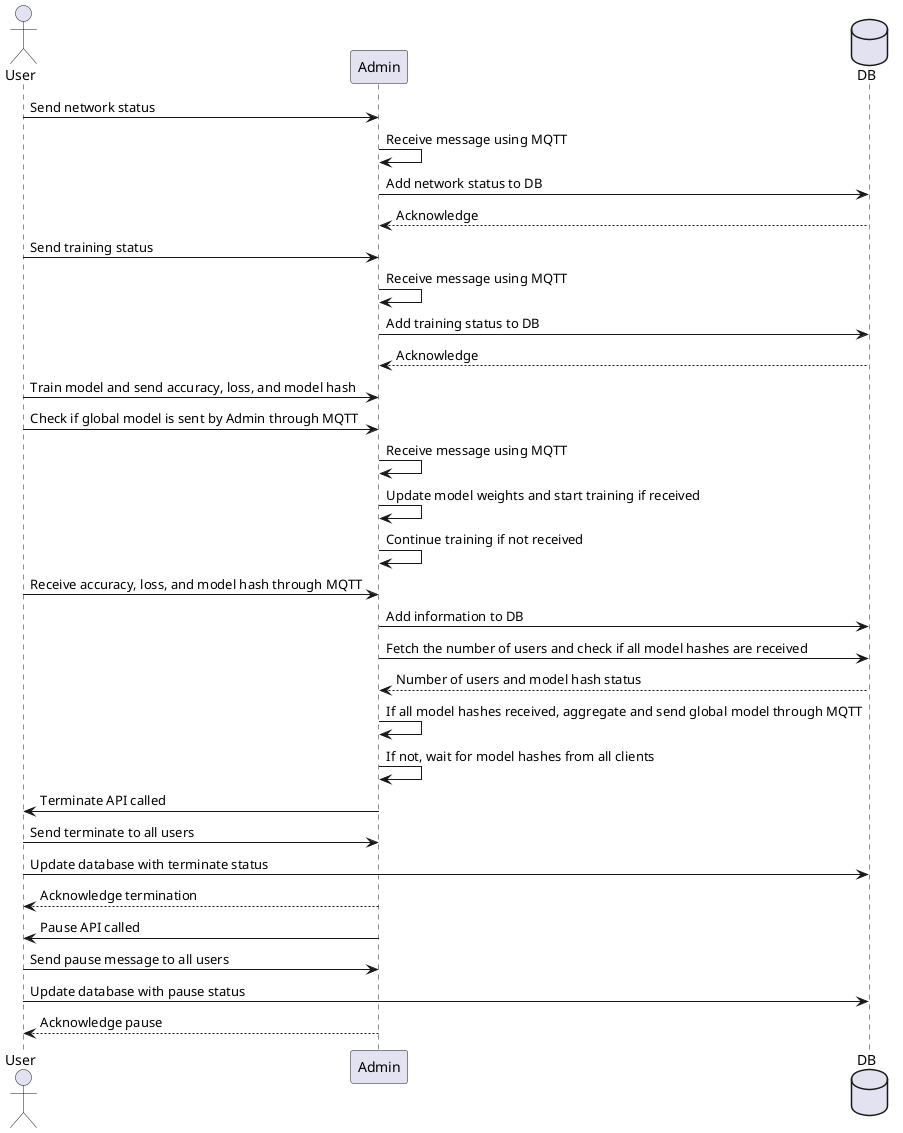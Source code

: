 @startuml

actor User
participant Admin
database DB

User -> Admin: Send network status
Admin -> Admin: Receive message using MQTT
Admin -> DB: Add network status to DB
DB --> Admin: Acknowledge

User -> Admin: Send training status
Admin -> Admin: Receive message using MQTT
Admin -> DB: Add training status to DB
DB --> Admin: Acknowledge

User -> Admin: Train model and send accuracy, loss, and model hash
User -> Admin: Check if global model is sent by Admin through MQTT
Admin -> Admin: Receive message using MQTT
Admin -> Admin: Update model weights and start training if received
Admin -> Admin: Continue training if not received

User -> Admin: Receive accuracy, loss, and model hash through MQTT
Admin -> DB: Add information to DB
Admin -> DB: Fetch the number of users and check if all model hashes are received
DB --> Admin: Number of users and model hash status
Admin -> Admin: If all model hashes received, aggregate and send global model through MQTT
Admin -> Admin: If not, wait for model hashes from all clients

Admin -> User: Terminate API called
User -> Admin: Send terminate to all users
User -> DB: Update database with terminate status
Admin --> User: Acknowledge termination

Admin -> User: Pause API called
User -> Admin: Send pause message to all users
User -> DB: Update database with pause status
Admin --> User: Acknowledge pause

@enduml
